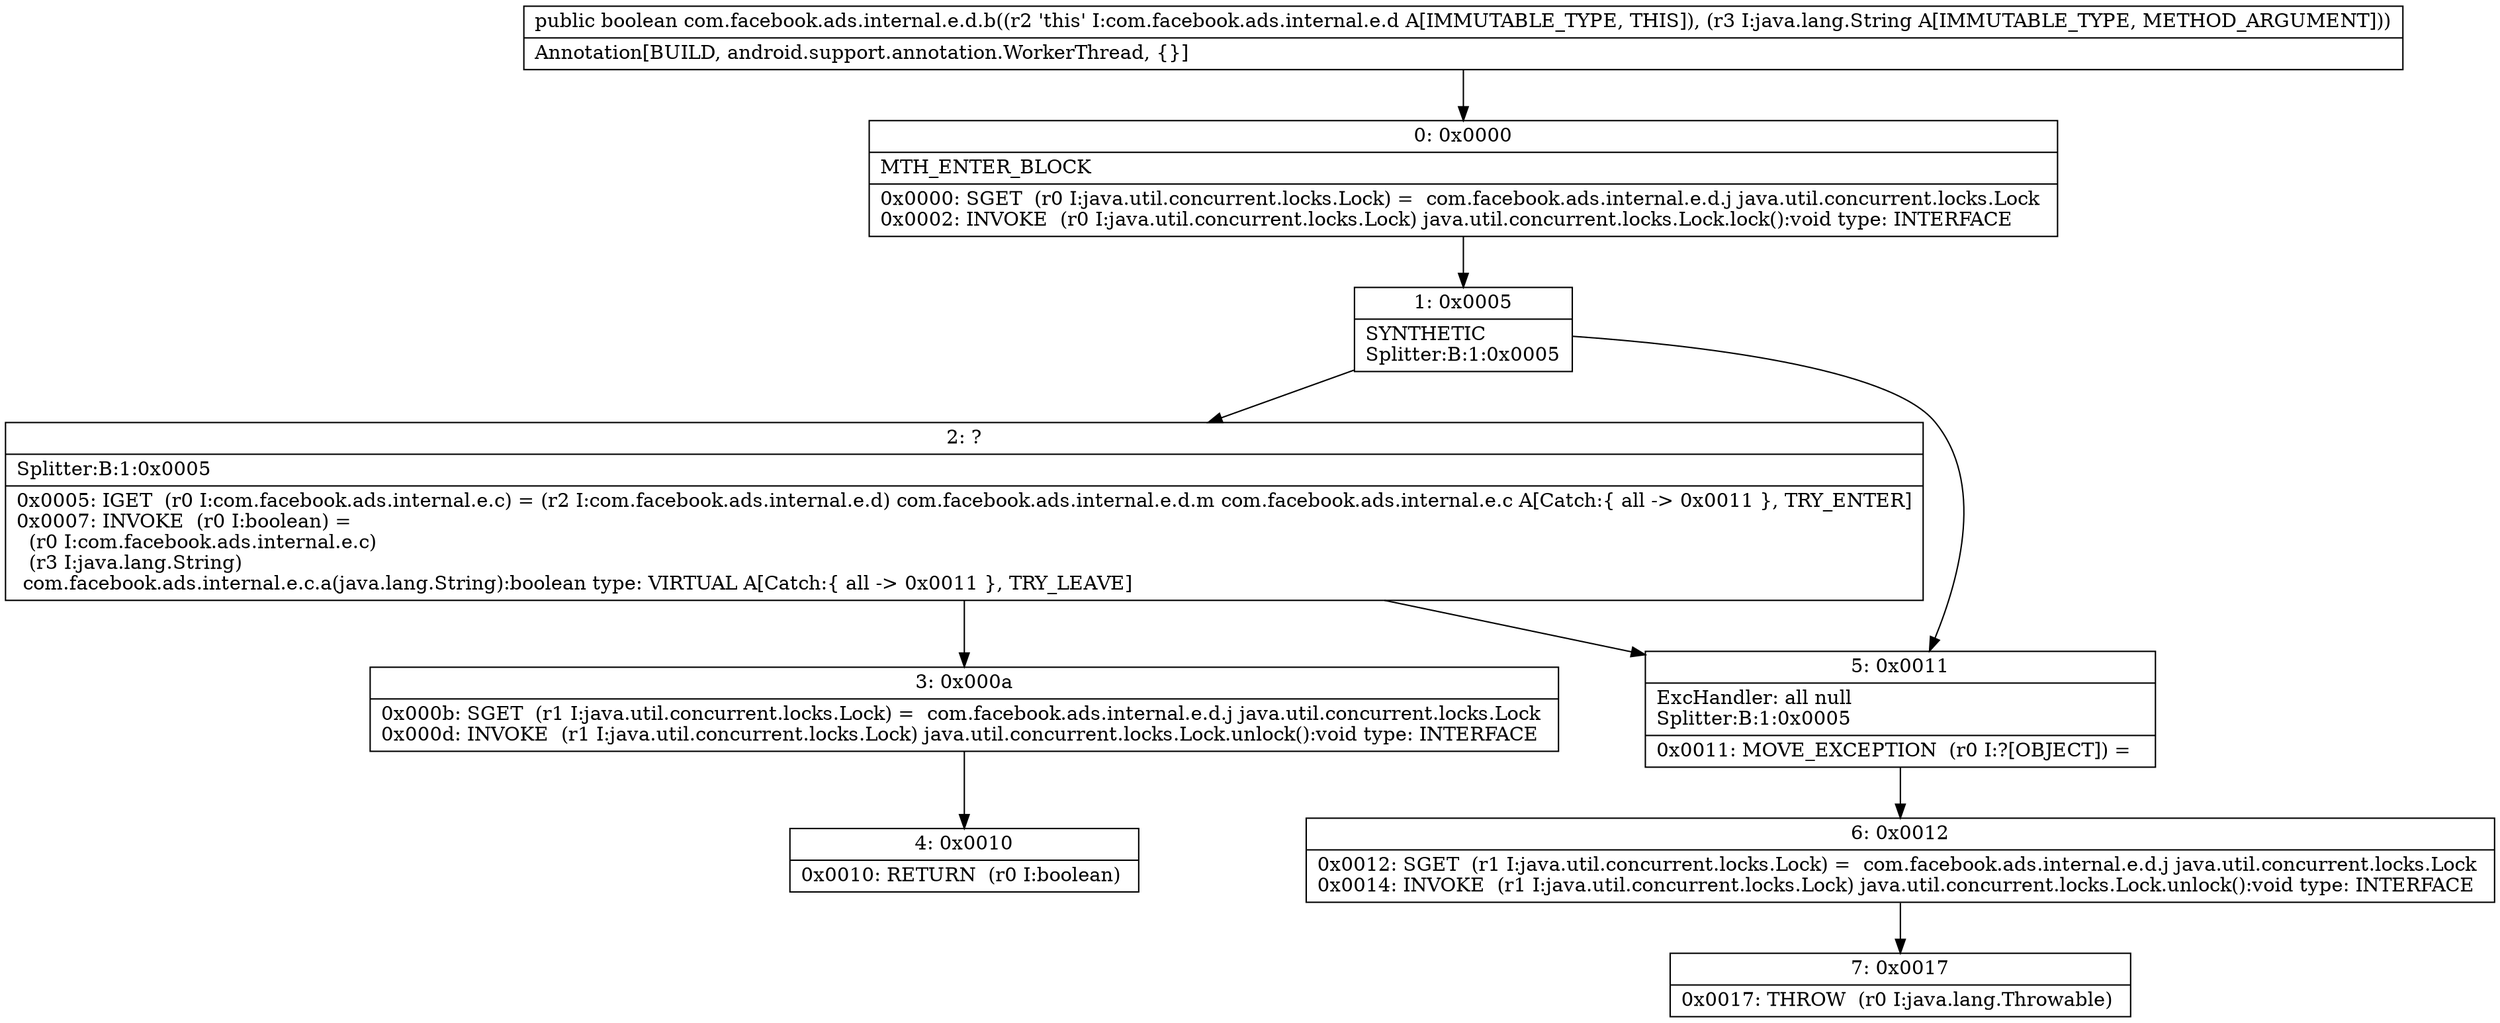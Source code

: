 digraph "CFG forcom.facebook.ads.internal.e.d.b(Ljava\/lang\/String;)Z" {
Node_0 [shape=record,label="{0\:\ 0x0000|MTH_ENTER_BLOCK\l|0x0000: SGET  (r0 I:java.util.concurrent.locks.Lock) =  com.facebook.ads.internal.e.d.j java.util.concurrent.locks.Lock \l0x0002: INVOKE  (r0 I:java.util.concurrent.locks.Lock) java.util.concurrent.locks.Lock.lock():void type: INTERFACE \l}"];
Node_1 [shape=record,label="{1\:\ 0x0005|SYNTHETIC\lSplitter:B:1:0x0005\l}"];
Node_2 [shape=record,label="{2\:\ ?|Splitter:B:1:0x0005\l|0x0005: IGET  (r0 I:com.facebook.ads.internal.e.c) = (r2 I:com.facebook.ads.internal.e.d) com.facebook.ads.internal.e.d.m com.facebook.ads.internal.e.c A[Catch:\{ all \-\> 0x0011 \}, TRY_ENTER]\l0x0007: INVOKE  (r0 I:boolean) = \l  (r0 I:com.facebook.ads.internal.e.c)\l  (r3 I:java.lang.String)\l com.facebook.ads.internal.e.c.a(java.lang.String):boolean type: VIRTUAL A[Catch:\{ all \-\> 0x0011 \}, TRY_LEAVE]\l}"];
Node_3 [shape=record,label="{3\:\ 0x000a|0x000b: SGET  (r1 I:java.util.concurrent.locks.Lock) =  com.facebook.ads.internal.e.d.j java.util.concurrent.locks.Lock \l0x000d: INVOKE  (r1 I:java.util.concurrent.locks.Lock) java.util.concurrent.locks.Lock.unlock():void type: INTERFACE \l}"];
Node_4 [shape=record,label="{4\:\ 0x0010|0x0010: RETURN  (r0 I:boolean) \l}"];
Node_5 [shape=record,label="{5\:\ 0x0011|ExcHandler: all null\lSplitter:B:1:0x0005\l|0x0011: MOVE_EXCEPTION  (r0 I:?[OBJECT]) =  \l}"];
Node_6 [shape=record,label="{6\:\ 0x0012|0x0012: SGET  (r1 I:java.util.concurrent.locks.Lock) =  com.facebook.ads.internal.e.d.j java.util.concurrent.locks.Lock \l0x0014: INVOKE  (r1 I:java.util.concurrent.locks.Lock) java.util.concurrent.locks.Lock.unlock():void type: INTERFACE \l}"];
Node_7 [shape=record,label="{7\:\ 0x0017|0x0017: THROW  (r0 I:java.lang.Throwable) \l}"];
MethodNode[shape=record,label="{public boolean com.facebook.ads.internal.e.d.b((r2 'this' I:com.facebook.ads.internal.e.d A[IMMUTABLE_TYPE, THIS]), (r3 I:java.lang.String A[IMMUTABLE_TYPE, METHOD_ARGUMENT]))  | Annotation[BUILD, android.support.annotation.WorkerThread, \{\}]\l}"];
MethodNode -> Node_0;
Node_0 -> Node_1;
Node_1 -> Node_2;
Node_1 -> Node_5;
Node_2 -> Node_3;
Node_2 -> Node_5;
Node_3 -> Node_4;
Node_5 -> Node_6;
Node_6 -> Node_7;
}

